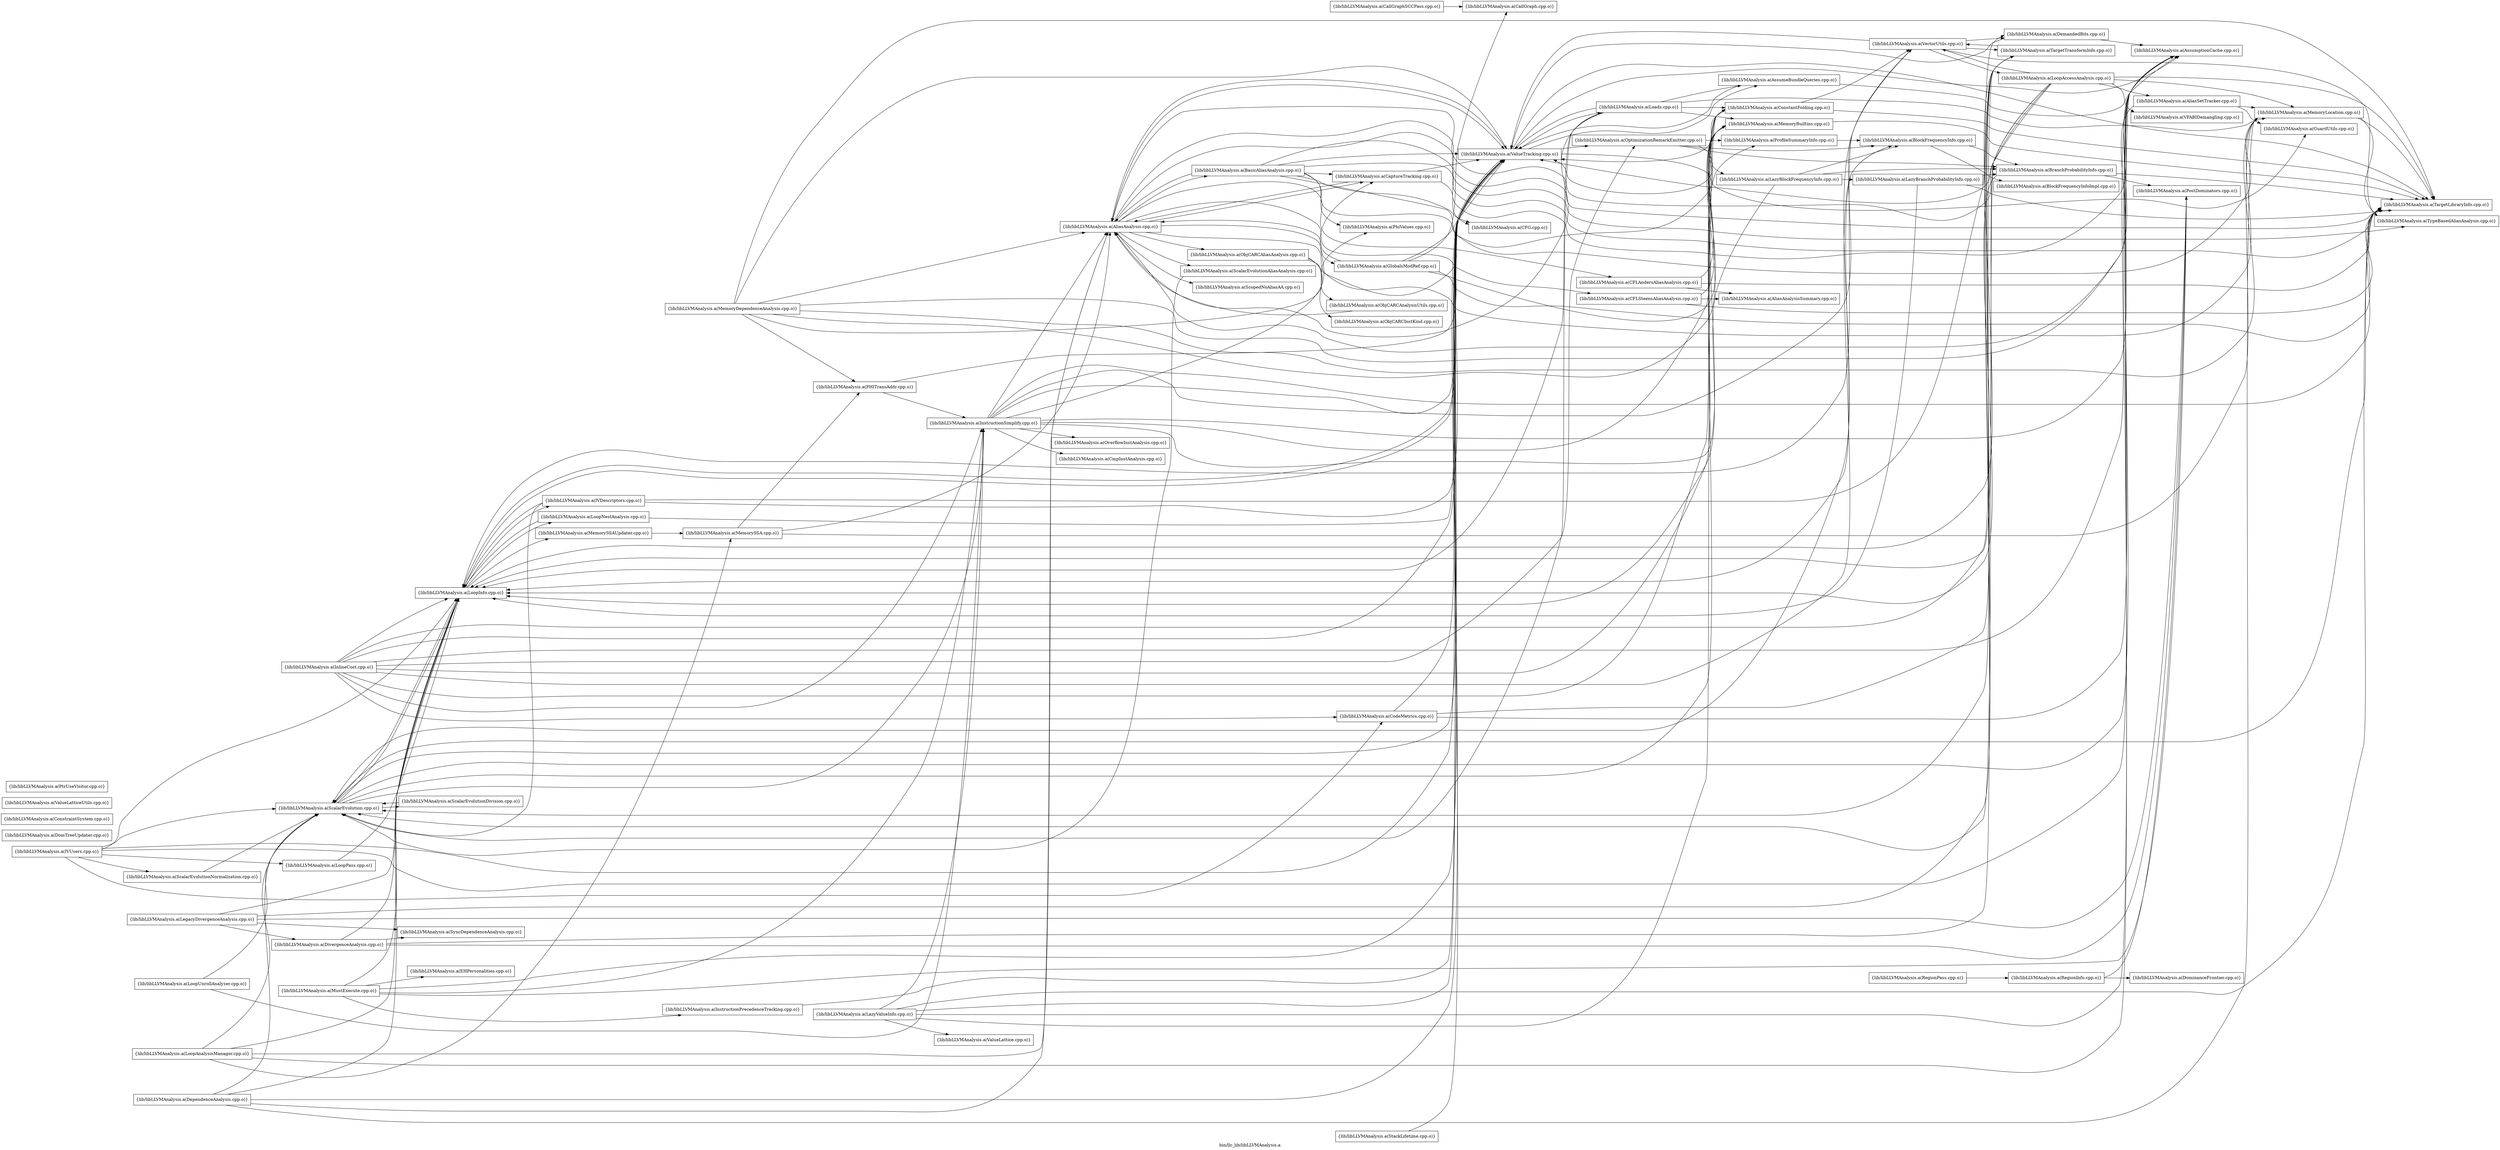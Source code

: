 digraph "bin/llc_lib/libLLVMAnalysis.a" {
	label="bin/llc_lib/libLLVMAnalysis.a";
	rankdir=LR;

	Node0x55d3d39bccc8 [shape=record,shape=box,group=0,label="{lib/libLLVMAnalysis.a(TargetLibraryInfo.cpp.o)}"];
	Node0x55d3d39d2c58 [shape=record,shape=box,group=0,label="{lib/libLLVMAnalysis.a(EHPersonalities.cpp.o)}"];
	Node0x55d3d39e1d98 [shape=record,shape=box,group=0,label="{lib/libLLVMAnalysis.a(VectorUtils.cpp.o)}"];
	Node0x55d3d39e1d98 -> Node0x55d3d39d4a08;
	Node0x55d3d39e1d98 -> Node0x55d3d39d4f58;
	Node0x55d3d39e1d98 -> Node0x55d3d39be118;
	Node0x55d3d39e1d98 -> Node0x55d3d39bc4f8;
	Node0x55d3d39e1d98 -> Node0x55d3d39bd218;
	Node0x55d3d39e1d98 -> Node0x55d3d39d1768;
	Node0x55d3d39e1d98 -> Node0x55d3d39e42c8;
	Node0x55d3d39bc4f8 [shape=record,shape=box,group=0,label="{lib/libLLVMAnalysis.a(TargetTransformInfo.cpp.o)}"];
	Node0x55d3d39bc4f8 -> Node0x55d3d39d4a08;
	Node0x55d3d39bc4f8 -> Node0x55d3d39be118;
	Node0x55d3d39bc4f8 -> Node0x55d3d39e1d98;
	Node0x55d3d39d1768 [shape=record,shape=box,group=0,label="{lib/libLLVMAnalysis.a(ValueTracking.cpp.o)}"];
	Node0x55d3d39d1768 -> Node0x55d3d39e0ee8;
	Node0x55d3d39d1768 -> Node0x55d3d39dff48;
	Node0x55d3d39d1768 -> Node0x55d3d39d4a08;
	Node0x55d3d39d1768 -> Node0x55d3d39bccc8;
	Node0x55d3d39d1768 -> Node0x55d3d39d05e8;
	Node0x55d3d39d1768 -> Node0x55d3d39d0a48;
	Node0x55d3d39d1768 -> Node0x55d3d39d29d8;
	Node0x55d3d39d1768 -> Node0x55d3d39e2a18;
	Node0x55d3d39c06e8 [shape=record,shape=box,group=0,label="{lib/libLLVMAnalysis.a(ProfileSummaryInfo.cpp.o)}"];
	Node0x55d3d39c06e8 -> Node0x55d3d39c1368;
	Node0x55d3d39e0ee8 [shape=record,shape=box,group=0,label="{lib/libLLVMAnalysis.a(AliasAnalysis.cpp.o)}"];
	Node0x55d3d39e0ee8 -> Node0x55d3d39e0cb8;
	Node0x55d3d39e0ee8 -> Node0x55d3d39df2c8;
	Node0x55d3d39e0ee8 -> Node0x55d3d39de328;
	Node0x55d3d39e0ee8 -> Node0x55d3d39d1e98;
	Node0x55d3d39e0ee8 -> Node0x55d3d39d3ab8;
	Node0x55d3d39e0ee8 -> Node0x55d3d39c7718;
	Node0x55d3d39e0ee8 -> Node0x55d3d39c87a8;
	Node0x55d3d39e0ee8 -> Node0x55d3d39bdbc8;
	Node0x55d3d39e0ee8 -> Node0x55d3d39bccc8;
	Node0x55d3d39e0ee8 -> Node0x55d3d39bd218;
	Node0x55d3d39e0ee8 -> Node0x55d3d39d45a8;
	Node0x55d3d39e0ee8 -> Node0x55d3d39d1768;
	Node0x55d3d39d2bb8 [shape=record,shape=box,group=0,label="{lib/libLLVMAnalysis.a(DomTreeUpdater.cpp.o)}"];
	Node0x55d3d39d4a08 [shape=record,shape=box,group=0,label="{lib/libLLVMAnalysis.a(LoopInfo.cpp.o)}"];
	Node0x55d3d39d4a08 -> Node0x55d3d39d4c88;
	Node0x55d3d39d4a08 -> Node0x55d3d39df638;
	Node0x55d3d39d4a08 -> Node0x55d3d39c6fe8;
	Node0x55d3d39d4a08 -> Node0x55d3d39be118;
	Node0x55d3d39d4a08 -> Node0x55d3d39d1768;
	Node0x55d3d39be118 [shape=record,shape=box,group=0,label="{lib/libLLVMAnalysis.a(ScalarEvolution.cpp.o)}"];
	Node0x55d3d39be118 -> Node0x55d3d39dff48;
	Node0x55d3d39be118 -> Node0x55d3d39d4a08;
	Node0x55d3d39be118 -> Node0x55d3d39e0f38;
	Node0x55d3d39be118 -> Node0x55d3d39ca7d8;
	Node0x55d3d39be118 -> Node0x55d3d39be848;
	Node0x55d3d39be118 -> Node0x55d3d39bccc8;
	Node0x55d3d39be118 -> Node0x55d3d39d1768;
	Node0x55d3d39e0cb8 [shape=record,shape=box,group=0,label="{lib/libLLVMAnalysis.a(BasicAliasAnalysis.cpp.o)}"];
	Node0x55d3d39e0cb8 -> Node0x55d3d39e0ee8;
	Node0x55d3d39e0cb8 -> Node0x55d3d39dff48;
	Node0x55d3d39e0cb8 -> Node0x55d3d39dfcc8;
	Node0x55d3d39e0cb8 -> Node0x55d3d39d1e98;
	Node0x55d3d39e0cb8 -> Node0x55d3d39e0718;
	Node0x55d3d39e0cb8 -> Node0x55d3d39c7718;
	Node0x55d3d39e0cb8 -> Node0x55d3d39d61c8;
	Node0x55d3d39e0cb8 -> Node0x55d3d39bccc8;
	Node0x55d3d39e0cb8 -> Node0x55d3d39d1768;
	Node0x55d3d39df2c8 [shape=record,shape=box,group=0,label="{lib/libLLVMAnalysis.a(CFLAndersAliasAnalysis.cpp.o)}"];
	Node0x55d3d39df2c8 -> Node0x55d3d39deaf8;
	Node0x55d3d39df2c8 -> Node0x55d3d39e0718;
	Node0x55d3d39df2c8 -> Node0x55d3d39bccc8;
	Node0x55d3d39de328 [shape=record,shape=box,group=0,label="{lib/libLLVMAnalysis.a(CFLSteensAliasAnalysis.cpp.o)}"];
	Node0x55d3d39de328 -> Node0x55d3d39deaf8;
	Node0x55d3d39de328 -> Node0x55d3d39e0718;
	Node0x55d3d39de328 -> Node0x55d3d39bccc8;
	Node0x55d3d39d1e98 [shape=record,shape=box,group=0,label="{lib/libLLVMAnalysis.a(CaptureTracking.cpp.o)}"];
	Node0x55d3d39d1e98 -> Node0x55d3d39e0ee8;
	Node0x55d3d39d1e98 -> Node0x55d3d39dfcc8;
	Node0x55d3d39d1e98 -> Node0x55d3d39d1768;
	Node0x55d3d39d3ab8 [shape=record,shape=box,group=0,label="{lib/libLLVMAnalysis.a(GlobalsModRef.cpp.o)}"];
	Node0x55d3d39d3ab8 -> Node0x55d3d39e0ee8;
	Node0x55d3d39d3ab8 -> Node0x55d3d39d3d88;
	Node0x55d3d39d3ab8 -> Node0x55d3d39e0718;
	Node0x55d3d39d3ab8 -> Node0x55d3d39bccc8;
	Node0x55d3d39d3ab8 -> Node0x55d3d39d1768;
	Node0x55d3d39c7718 [shape=record,shape=box,group=0,label="{lib/libLLVMAnalysis.a(MemoryLocation.cpp.o)}"];
	Node0x55d3d39c7718 -> Node0x55d3d39bccc8;
	Node0x55d3d39c7718 -> Node0x55d3d39bd218;
	Node0x55d3d39c87a8 [shape=record,shape=box,group=0,label="{lib/libLLVMAnalysis.a(ObjCARCAliasAnalysis.cpp.o)}"];
	Node0x55d3d39c87a8 -> Node0x55d3d39c9568;
	Node0x55d3d39c87a8 -> Node0x55d3d39c8d98;
	Node0x55d3d39c87a8 -> Node0x55d3d39d1768;
	Node0x55d3d39bdbc8 [shape=record,shape=box,group=0,label="{lib/libLLVMAnalysis.a(ScalarEvolutionAliasAnalysis.cpp.o)}"];
	Node0x55d3d39bdbc8 -> Node0x55d3d39be118;
	Node0x55d3d39bd218 [shape=record,shape=box,group=0,label="{lib/libLLVMAnalysis.a(TypeBasedAliasAnalysis.cpp.o)}"];
	Node0x55d3d39d45a8 [shape=record,shape=box,group=0,label="{lib/libLLVMAnalysis.a(ScopedNoAliasAA.cpp.o)}"];
	Node0x55d3d39dff48 [shape=record,shape=box,group=0,label="{lib/libLLVMAnalysis.a(AssumptionCache.cpp.o)}"];
	Node0x55d3d39dfcc8 [shape=record,shape=box,group=0,label="{lib/libLLVMAnalysis.a(CFG.cpp.o)}"];
	Node0x55d3d39e0718 [shape=record,shape=box,group=0,label="{lib/libLLVMAnalysis.a(MemoryBuiltins.cpp.o)}"];
	Node0x55d3d39e0718 -> Node0x55d3d39bccc8;
	Node0x55d3d39e0718 -> Node0x55d3d39d1768;
	Node0x55d3d39d61c8 [shape=record,shape=box,group=0,label="{lib/libLLVMAnalysis.a(PhiValues.cpp.o)}"];
	Node0x55d3d39deaf8 [shape=record,shape=box,group=0,label="{lib/libLLVMAnalysis.a(AliasAnalysisSummary.cpp.o)}"];
	Node0x55d3d39d3d88 [shape=record,shape=box,group=0,label="{lib/libLLVMAnalysis.a(CallGraph.cpp.o)}"];
	Node0x55d3d39d4c88 [shape=record,shape=box,group=0,label="{lib/libLLVMAnalysis.a(IVDescriptors.cpp.o)}"];
	Node0x55d3d39d4c88 -> Node0x55d3d39d4a08;
	Node0x55d3d39d4c88 -> Node0x55d3d39d4f58;
	Node0x55d3d39d4c88 -> Node0x55d3d39be118;
	Node0x55d3d39d4c88 -> Node0x55d3d39d1768;
	Node0x55d3d39df638 [shape=record,shape=box,group=0,label="{lib/libLLVMAnalysis.a(LoopNestAnalysis.cpp.o)}"];
	Node0x55d3d39df638 -> Node0x55d3d39d4a08;
	Node0x55d3d39df638 -> Node0x55d3d39d1768;
	Node0x55d3d39c6fe8 [shape=record,shape=box,group=0,label="{lib/libLLVMAnalysis.a(MemorySSAUpdater.cpp.o)}"];
	Node0x55d3d39c6fe8 -> Node0x55d3d39c7b28;
	Node0x55d3d39d4f58 [shape=record,shape=box,group=0,label="{lib/libLLVMAnalysis.a(DemandedBits.cpp.o)}"];
	Node0x55d3d39d4f58 -> Node0x55d3d39dff48;
	Node0x55d3d39d4f58 -> Node0x55d3d39d1768;
	Node0x55d3d39e0f38 [shape=record,shape=box,group=0,label="{lib/libLLVMAnalysis.a(ConstantFolding.cpp.o)}"];
	Node0x55d3d39e0f38 -> Node0x55d3d39bccc8;
	Node0x55d3d39e0f38 -> Node0x55d3d39d1768;
	Node0x55d3d39e0f38 -> Node0x55d3d39e1d98;
	Node0x55d3d39c7b28 [shape=record,shape=box,group=0,label="{lib/libLLVMAnalysis.a(MemorySSA.cpp.o)}"];
	Node0x55d3d39c7b28 -> Node0x55d3d39e0ee8;
	Node0x55d3d39c7b28 -> Node0x55d3d39c7718;
	Node0x55d3d39c7b28 -> Node0x55d3d39c9bf8;
	Node0x55d3d39c9bf8 [shape=record,shape=box,group=0,label="{lib/libLLVMAnalysis.a(PHITransAddr.cpp.o)}"];
	Node0x55d3d39c9bf8 -> Node0x55d3d39ca7d8;
	Node0x55d3d39c9bf8 -> Node0x55d3d39d1768;
	Node0x55d3d39c9568 [shape=record,shape=box,group=0,label="{lib/libLLVMAnalysis.a(ObjCARCAnalysisUtils.cpp.o)}"];
	Node0x55d3d39c9568 -> Node0x55d3d39e0ee8;
	Node0x55d3d39c8d98 [shape=record,shape=box,group=0,label="{lib/libLLVMAnalysis.a(ObjCARCInstKind.cpp.o)}"];
	Node0x55d3d39ca7d8 [shape=record,shape=box,group=0,label="{lib/libLLVMAnalysis.a(InstructionSimplify.cpp.o)}"];
	Node0x55d3d39ca7d8 -> Node0x55d3d39e0ee8;
	Node0x55d3d39ca7d8 -> Node0x55d3d39dff48;
	Node0x55d3d39ca7d8 -> Node0x55d3d39d1e98;
	Node0x55d3d39ca7d8 -> Node0x55d3d39e0718;
	Node0x55d3d39ca7d8 -> Node0x55d3d39e0f38;
	Node0x55d3d39ca7d8 -> Node0x55d3d39ca148;
	Node0x55d3d39ca7d8 -> Node0x55d3d39cadc8;
	Node0x55d3d39ca7d8 -> Node0x55d3d39bccc8;
	Node0x55d3d39ca7d8 -> Node0x55d3d39d1768;
	Node0x55d3d39ca7d8 -> Node0x55d3d39e1d98;
	Node0x55d3d39ca148 [shape=record,shape=box,group=0,label="{lib/libLLVMAnalysis.a(OverflowInstAnalysis.cpp.o)}"];
	Node0x55d3d39cadc8 [shape=record,shape=box,group=0,label="{lib/libLLVMAnalysis.a(CmpInstAnalysis.cpp.o)}"];
	Node0x55d3d39c1368 [shape=record,shape=box,group=0,label="{lib/libLLVMAnalysis.a(BlockFrequencyInfo.cpp.o)}"];
	Node0x55d3d39c1368 -> Node0x55d3d39d4a08;
	Node0x55d3d39c1368 -> Node0x55d3d39c0af8;
	Node0x55d3d39c1368 -> Node0x55d3d39bfbf8;
	Node0x55d3d39c0af8 [shape=record,shape=box,group=0,label="{lib/libLLVMAnalysis.a(BranchProbabilityInfo.cpp.o)}"];
	Node0x55d3d39c0af8 -> Node0x55d3d39d4a08;
	Node0x55d3d39c0af8 -> Node0x55d3d39beed8;
	Node0x55d3d39c0af8 -> Node0x55d3d39bccc8;
	Node0x55d3d39bfbf8 [shape=record,shape=box,group=0,label="{lib/libLLVMAnalysis.a(BlockFrequencyInfoImpl.cpp.o)}"];
	Node0x55d3d39beed8 [shape=record,shape=box,group=0,label="{lib/libLLVMAnalysis.a(PostDominators.cpp.o)}"];
	Node0x55d3d39be848 [shape=record,shape=box,group=0,label="{lib/libLLVMAnalysis.a(ScalarEvolutionDivision.cpp.o)}"];
	Node0x55d3d39be848 -> Node0x55d3d39be118;
	Node0x55d3d39d05e8 [shape=record,shape=box,group=0,label="{lib/libLLVMAnalysis.a(Loads.cpp.o)}"];
	Node0x55d3d39d05e8 -> Node0x55d3d39e0ee8;
	Node0x55d3d39d05e8 -> Node0x55d3d39d4a08;
	Node0x55d3d39d05e8 -> Node0x55d3d39e0718;
	Node0x55d3d39d05e8 -> Node0x55d3d39e0f38;
	Node0x55d3d39d05e8 -> Node0x55d3d39c7718;
	Node0x55d3d39d05e8 -> Node0x55d3d39be118;
	Node0x55d3d39d05e8 -> Node0x55d3d39d1768;
	Node0x55d3d39d05e8 -> Node0x55d3d39d0a48;
	Node0x55d3d39d0a48 [shape=record,shape=box,group=0,label="{lib/libLLVMAnalysis.a(AssumeBundleQueries.cpp.o)}"];
	Node0x55d3d39d0a48 -> Node0x55d3d39dff48;
	Node0x55d3d39d0a48 -> Node0x55d3d39d1768;
	Node0x55d3d39d29d8 [shape=record,shape=box,group=0,label="{lib/libLLVMAnalysis.a(OptimizationRemarkEmitter.cpp.o)}"];
	Node0x55d3d39d29d8 -> Node0x55d3d39c06e8;
	Node0x55d3d39d29d8 -> Node0x55d3d39c1368;
	Node0x55d3d39d29d8 -> Node0x55d3d39c0af8;
	Node0x55d3d39d29d8 -> Node0x55d3d39d19e8;
	Node0x55d3d39e2a18 [shape=record,shape=box,group=0,label="{lib/libLLVMAnalysis.a(GuardUtils.cpp.o)}"];
	Node0x55d3d39d19e8 [shape=record,shape=box,group=0,label="{lib/libLLVMAnalysis.a(LazyBlockFrequencyInfo.cpp.o)}"];
	Node0x55d3d39d19e8 -> Node0x55d3d39d4a08;
	Node0x55d3d39d19e8 -> Node0x55d3d39c1368;
	Node0x55d3d39d19e8 -> Node0x55d3d39c0af8;
	Node0x55d3d39d19e8 -> Node0x55d3d39e2c98;
	Node0x55d3d39e2c98 [shape=record,shape=box,group=0,label="{lib/libLLVMAnalysis.a(LazyBranchProbabilityInfo.cpp.o)}"];
	Node0x55d3d39e2c98 -> Node0x55d3d39d4a08;
	Node0x55d3d39e2c98 -> Node0x55d3d39c0af8;
	Node0x55d3d39e2c98 -> Node0x55d3d39bccc8;
	Node0x55d3d39e42c8 [shape=record,shape=box,group=0,label="{lib/libLLVMAnalysis.a(LoopAccessAnalysis.cpp.o)}"];
	Node0x55d3d39e42c8 -> Node0x55d3d39e0ee8;
	Node0x55d3d39e42c8 -> Node0x55d3d39d4a08;
	Node0x55d3d39e42c8 -> Node0x55d3d39c7718;
	Node0x55d3d39e42c8 -> Node0x55d3d39be118;
	Node0x55d3d39e42c8 -> Node0x55d3d39bccc8;
	Node0x55d3d39e42c8 -> Node0x55d3d39d1768;
	Node0x55d3d39e42c8 -> Node0x55d3d39e1d98;
	Node0x55d3d39e42c8 -> Node0x55d3d39e3648;
	Node0x55d3d39e42c8 -> Node0x55d3d39d1448;
	Node0x55d3d39e3648 [shape=record,shape=box,group=0,label="{lib/libLLVMAnalysis.a(AliasSetTracker.cpp.o)}"];
	Node0x55d3d39e3648 -> Node0x55d3d39e0ee8;
	Node0x55d3d39e3648 -> Node0x55d3d39c7718;
	Node0x55d3d39e3648 -> Node0x55d3d39e2a18;
	Node0x55d3d39d1448 [shape=record,shape=box,group=0,label="{lib/libLLVMAnalysis.a(VFABIDemangling.cpp.o)}"];
	Node0x55d3d39bee38 [shape=record,shape=box,group=0,label="{lib/libLLVMAnalysis.a(DominanceFrontier.cpp.o)}"];
	Node0x55d3d39df9a8 [shape=record,shape=box,group=0,label="{lib/libLLVMAnalysis.a(IVUsers.cpp.o)}"];
	Node0x55d3d39df9a8 -> Node0x55d3d39dff48;
	Node0x55d3d39df9a8 -> Node0x55d3d39d4a08;
	Node0x55d3d39df9a8 -> Node0x55d3d39be118;
	Node0x55d3d39df9a8 -> Node0x55d3d39d1768;
	Node0x55d3d39df9a8 -> Node0x55d3d39e14d8;
	Node0x55d3d39df9a8 -> Node0x55d3d39e0c68;
	Node0x55d3d39df9a8 -> Node0x55d3d39e1258;
	Node0x55d3d39e2dd8 [shape=record,shape=box,group=0,label="{lib/libLLVMAnalysis.a(MemoryDependenceAnalysis.cpp.o)}"];
	Node0x55d3d39e2dd8 -> Node0x55d3d39e0ee8;
	Node0x55d3d39e2dd8 -> Node0x55d3d39dff48;
	Node0x55d3d39e2dd8 -> Node0x55d3d39e0718;
	Node0x55d3d39e2dd8 -> Node0x55d3d39c7718;
	Node0x55d3d39e2dd8 -> Node0x55d3d39c9bf8;
	Node0x55d3d39e2dd8 -> Node0x55d3d39d61c8;
	Node0x55d3d39e2dd8 -> Node0x55d3d39bccc8;
	Node0x55d3d39e2dd8 -> Node0x55d3d39d1768;
	Node0x55d3d39e14d8 [shape=record,shape=box,group=0,label="{lib/libLLVMAnalysis.a(LoopPass.cpp.o)}"];
	Node0x55d3d39e14d8 -> Node0x55d3d39d4a08;
	Node0x55d3d39e0c68 [shape=record,shape=box,group=0,label="{lib/libLLVMAnalysis.a(ScalarEvolutionNormalization.cpp.o)}"];
	Node0x55d3d39e0c68 -> Node0x55d3d39be118;
	Node0x55d3d39e1258 [shape=record,shape=box,group=0,label="{lib/libLLVMAnalysis.a(CodeMetrics.cpp.o)}"];
	Node0x55d3d39e1258 -> Node0x55d3d39dff48;
	Node0x55d3d39e1258 -> Node0x55d3d39bc4f8;
	Node0x55d3d39e1258 -> Node0x55d3d39d1768;
	Node0x55d3d39cc218 [shape=record,shape=box,group=0,label="{lib/libLLVMAnalysis.a(StackLifetime.cpp.o)}"];
	Node0x55d3d39cc218 -> Node0x55d3d39d1768;
	Node0x55d3d39cca38 [shape=record,shape=box,group=0,label="{lib/libLLVMAnalysis.a(InlineCost.cpp.o)}"];
	Node0x55d3d39cca38 -> Node0x55d3d39dff48;
	Node0x55d3d39cca38 -> Node0x55d3d39d4a08;
	Node0x55d3d39cca38 -> Node0x55d3d39e0f38;
	Node0x55d3d39cca38 -> Node0x55d3d39ca7d8;
	Node0x55d3d39cca38 -> Node0x55d3d39c06e8;
	Node0x55d3d39cca38 -> Node0x55d3d39c1368;
	Node0x55d3d39cca38 -> Node0x55d3d39bc4f8;
	Node0x55d3d39cca38 -> Node0x55d3d39d1768;
	Node0x55d3d39cca38 -> Node0x55d3d39d29d8;
	Node0x55d3d39cca38 -> Node0x55d3d39e1258;
	Node0x55d3d39d95a8 [shape=record,shape=box,group=0,label="{lib/libLLVMAnalysis.a(CallGraphSCCPass.cpp.o)}"];
	Node0x55d3d39d95a8 -> Node0x55d3d39d3d88;
	Node0x55d3d39dcfc8 [shape=record,shape=box,group=0,label="{lib/libLLVMAnalysis.a(LoopAnalysisManager.cpp.o)}"];
	Node0x55d3d39dcfc8 -> Node0x55d3d39e0ee8;
	Node0x55d3d39dcfc8 -> Node0x55d3d39dff48;
	Node0x55d3d39dcfc8 -> Node0x55d3d39d4a08;
	Node0x55d3d39dcfc8 -> Node0x55d3d39c7b28;
	Node0x55d3d39dcfc8 -> Node0x55d3d39be118;
	Node0x55d3d39dc708 [shape=record,shape=box,group=0,label="{lib/libLLVMAnalysis.a(LazyValueInfo.cpp.o)}"];
	Node0x55d3d39dc708 -> Node0x55d3d39dff48;
	Node0x55d3d39dc708 -> Node0x55d3d39e0f38;
	Node0x55d3d39dc708 -> Node0x55d3d39ca7d8;
	Node0x55d3d39dc708 -> Node0x55d3d39bccc8;
	Node0x55d3d39dc708 -> Node0x55d3d39d1768;
	Node0x55d3d39dc708 -> Node0x55d3d39dba88;
	Node0x55d3d39dc028 [shape=record,shape=box,group=0,label="{lib/libLLVMAnalysis.a(ConstraintSystem.cpp.o)}"];
	Node0x55d3d39dba88 [shape=record,shape=box,group=0,label="{lib/libLLVMAnalysis.a(ValueLattice.cpp.o)}"];
	Node0x55d3d39dfa48 [shape=record,shape=box,group=0,label="{lib/libLLVMAnalysis.a(MustExecute.cpp.o)}"];
	Node0x55d3d39dfa48 -> Node0x55d3d39d2c58;
	Node0x55d3d39dfa48 -> Node0x55d3d39d4a08;
	Node0x55d3d39dfa48 -> Node0x55d3d39ca7d8;
	Node0x55d3d39dfa48 -> Node0x55d3d39beed8;
	Node0x55d3d39dfa48 -> Node0x55d3d39d1768;
	Node0x55d3d39dfa48 -> Node0x55d3d39deb48;
	Node0x55d3d39deb48 [shape=record,shape=box,group=0,label="{lib/libLLVMAnalysis.a(InstructionPrecedenceTracking.cpp.o)}"];
	Node0x55d3d39deb48 -> Node0x55d3d39d1768;
	Node0x55d3d39c2678 [shape=record,shape=box,group=0,label="{lib/libLLVMAnalysis.a(DependenceAnalysis.cpp.o)}"];
	Node0x55d3d39c2678 -> Node0x55d3d39e0ee8;
	Node0x55d3d39c2678 -> Node0x55d3d39d4a08;
	Node0x55d3d39c2678 -> Node0x55d3d39c7718;
	Node0x55d3d39c2678 -> Node0x55d3d39be118;
	Node0x55d3d39c2678 -> Node0x55d3d39d1768;
	Node0x55d3d39bcb88 [shape=record,shape=box,group=0,label="{lib/libLLVMAnalysis.a(LoopUnrollAnalyzer.cpp.o)}"];
	Node0x55d3d39bcb88 -> Node0x55d3d39ca7d8;
	Node0x55d3d39bcb88 -> Node0x55d3d39be118;
	Node0x55d3d39d0bd8 [shape=record,shape=box,group=0,label="{lib/libLLVMAnalysis.a(LegacyDivergenceAnalysis.cpp.o)}"];
	Node0x55d3d39d0bd8 -> Node0x55d3d39d4a08;
	Node0x55d3d39d0bd8 -> Node0x55d3d39beed8;
	Node0x55d3d39d0bd8 -> Node0x55d3d39bc4f8;
	Node0x55d3d39d0bd8 -> Node0x55d3d39d2de8;
	Node0x55d3d39d0bd8 -> Node0x55d3d39d2528;
	Node0x55d3d39d2de8 [shape=record,shape=box,group=0,label="{lib/libLLVMAnalysis.a(SyncDependenceAnalysis.cpp.o)}"];
	Node0x55d3d39d2528 [shape=record,shape=box,group=0,label="{lib/libLLVMAnalysis.a(DivergenceAnalysis.cpp.o)}"];
	Node0x55d3d39d2528 -> Node0x55d3d39d4a08;
	Node0x55d3d39d2528 -> Node0x55d3d39beed8;
	Node0x55d3d39d2528 -> Node0x55d3d39bc4f8;
	Node0x55d3d39d2528 -> Node0x55d3d39d2de8;
	Node0x55d3d39c02d8 [shape=record,shape=box,group=0,label="{lib/libLLVMAnalysis.a(ValueLatticeUtils.cpp.o)}"];
	Node0x55d3d39d07c8 [shape=record,shape=box,group=0,label="{lib/libLLVMAnalysis.a(PtrUseVisitor.cpp.o)}"];
	Node0x55d3d39c1278 [shape=record,shape=box,group=0,label="{lib/libLLVMAnalysis.a(RegionInfo.cpp.o)}"];
	Node0x55d3d39c1278 -> Node0x55d3d39beed8;
	Node0x55d3d39c1278 -> Node0x55d3d39bee38;
	Node0x55d3d39bf158 [shape=record,shape=box,group=0,label="{lib/libLLVMAnalysis.a(RegionPass.cpp.o)}"];
	Node0x55d3d39bf158 -> Node0x55d3d39c1278;
}
